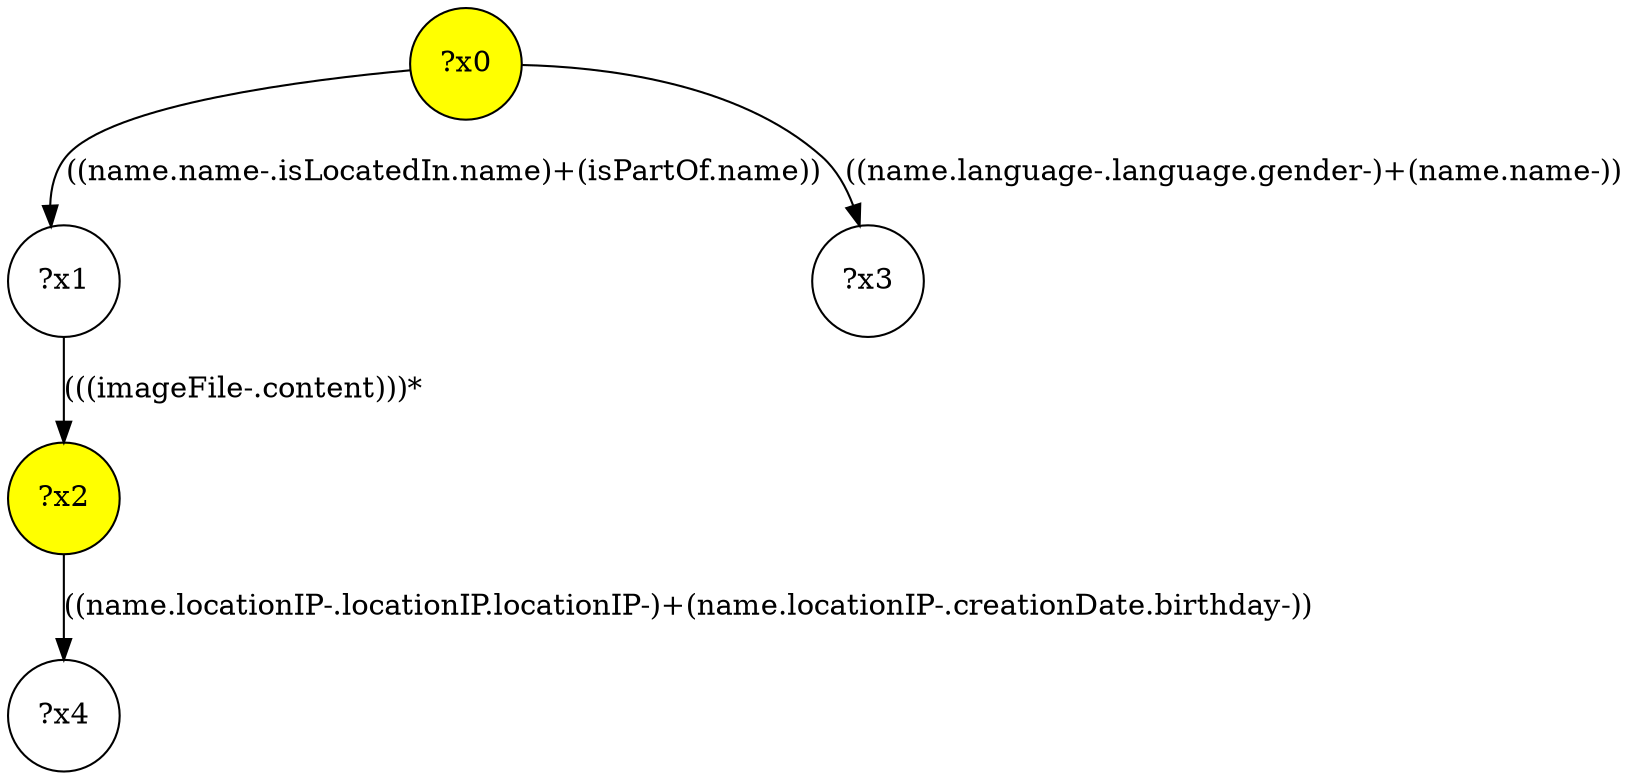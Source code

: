 digraph g {
	x0 [fillcolor="yellow", style="filled," shape=circle, label="?x0"];
	x2 [fillcolor="yellow", style="filled," shape=circle, label="?x2"];
	x1 [shape=circle, label="?x1"];
	x0 -> x1 [label="((name.name-.isLocatedIn.name)+(isPartOf.name))"];
	x1 -> x2 [label="(((imageFile-.content)))*"];
	x3 [shape=circle, label="?x3"];
	x0 -> x3 [label="((name.language-.language.gender-)+(name.name-))"];
	x4 [shape=circle, label="?x4"];
	x2 -> x4 [label="((name.locationIP-.locationIP.locationIP-)+(name.locationIP-.creationDate.birthday-))"];
}

